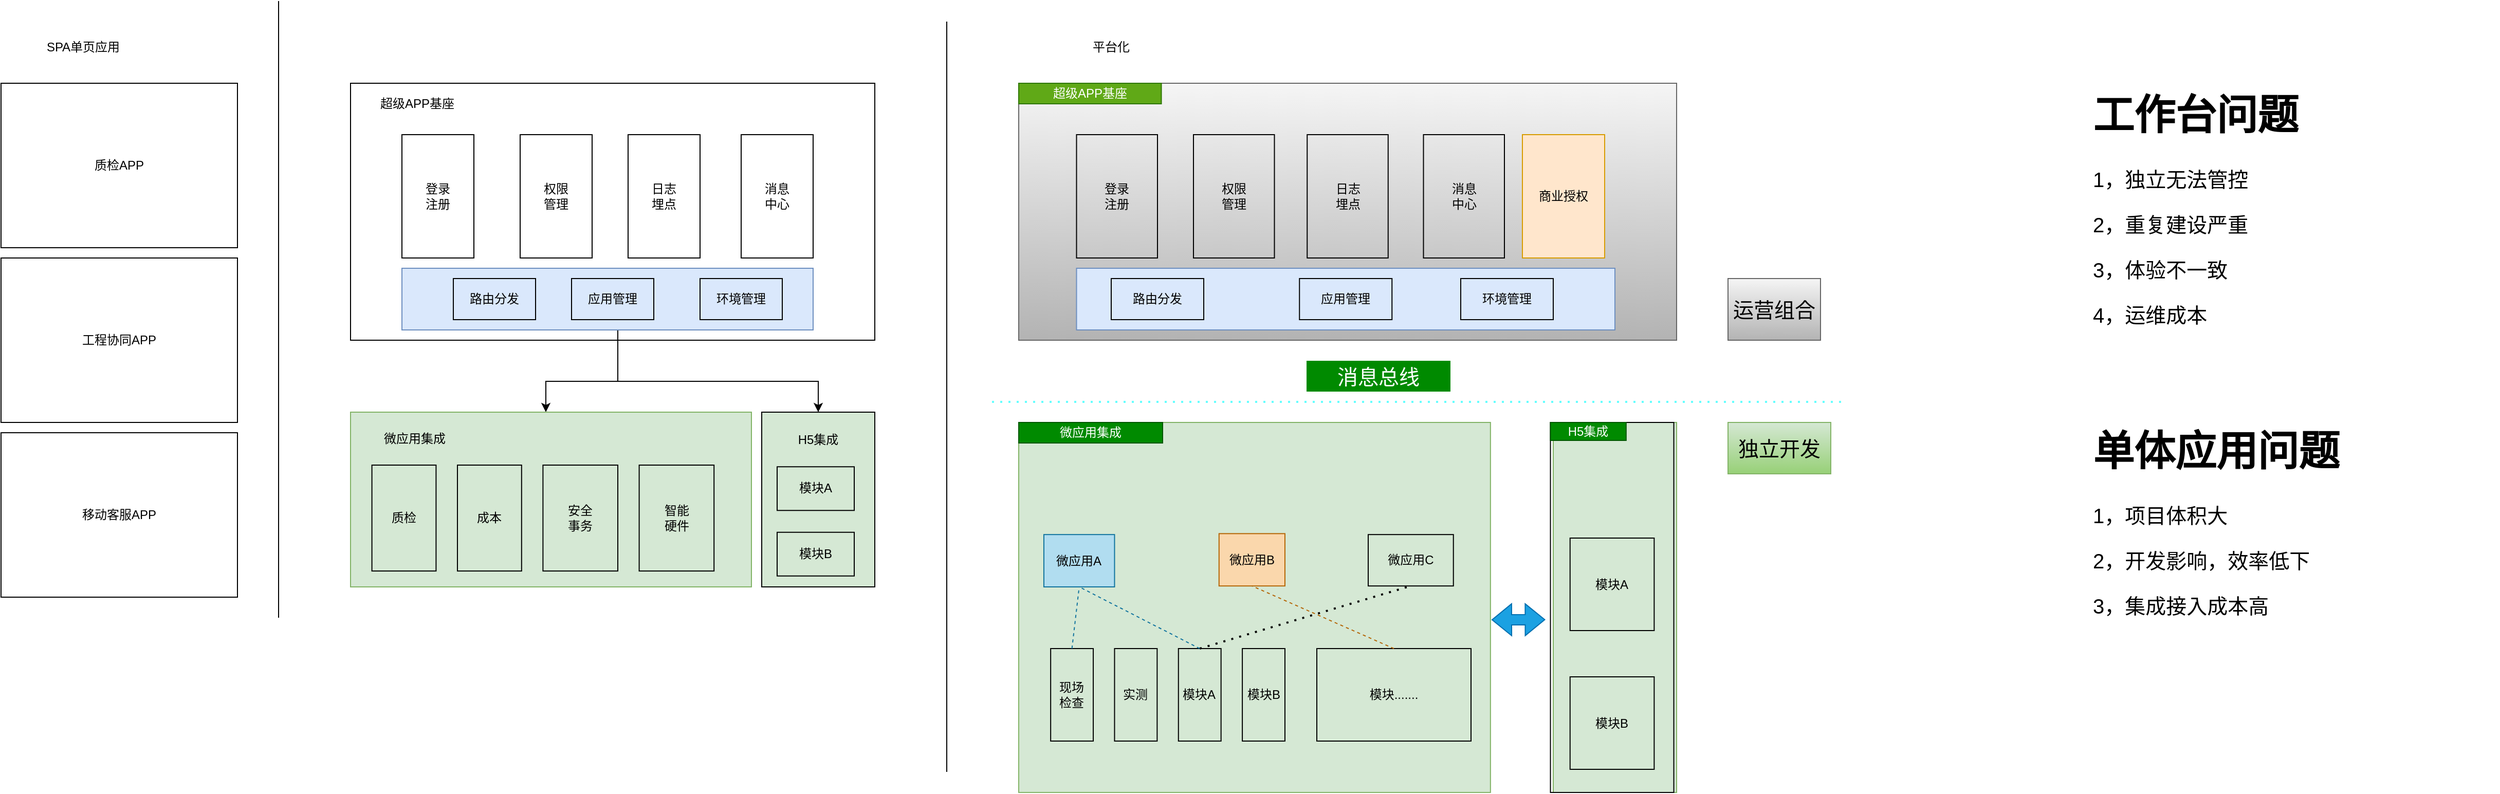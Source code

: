 <mxfile version="18.1.2" type="github">
  <diagram id="hzXEMu5ntENqVs4BT2l5" name="Page-1">
    <mxGraphModel dx="2253" dy="794" grid="1" gridSize="10" guides="1" tooltips="1" connect="1" arrows="1" fold="1" page="1" pageScale="1" pageWidth="827" pageHeight="1169" math="0" shadow="0">
      <root>
        <mxCell id="0" />
        <mxCell id="1" parent="0" />
        <mxCell id="AGVzu1iOlaWHoIZSJ21p-29" style="edgeStyle=orthogonalEdgeStyle;rounded=0;orthogonalLoop=1;jettySize=auto;html=1;entryX=0.5;entryY=0;entryDx=0;entryDy=0;" edge="1" parent="1" source="AGVzu1iOlaWHoIZSJ21p-11">
          <mxGeometry relative="1" as="geometry">
            <mxPoint x="-20" y="410" as="targetPoint" />
            <Array as="points">
              <mxPoint x="50" y="380" />
              <mxPoint x="-20" y="380" />
            </Array>
          </mxGeometry>
        </mxCell>
        <mxCell id="AGVzu1iOlaWHoIZSJ21p-30" style="edgeStyle=orthogonalEdgeStyle;rounded=0;orthogonalLoop=1;jettySize=auto;html=1;entryX=0.5;entryY=0;entryDx=0;entryDy=0;" edge="1" parent="1" source="AGVzu1iOlaWHoIZSJ21p-11" target="AGVzu1iOlaWHoIZSJ21p-7">
          <mxGeometry relative="1" as="geometry">
            <Array as="points">
              <mxPoint x="50" y="380" />
              <mxPoint x="245" y="380" />
            </Array>
          </mxGeometry>
        </mxCell>
        <mxCell id="AGVzu1iOlaWHoIZSJ21p-27" value="" style="group;fillColor=#d5e8d4;strokeColor=#82b366;" vertex="1" connectable="0" parent="1">
          <mxGeometry x="190" y="410" width="110" height="170" as="geometry" />
        </mxCell>
        <mxCell id="AGVzu1iOlaWHoIZSJ21p-7" value="" style="rounded=0;whiteSpace=wrap;html=1;fillColor=none;" vertex="1" parent="AGVzu1iOlaWHoIZSJ21p-27">
          <mxGeometry width="110" height="170" as="geometry" />
        </mxCell>
        <mxCell id="AGVzu1iOlaWHoIZSJ21p-16" value="H5集成" style="text;html=1;strokeColor=none;fillColor=none;align=center;verticalAlign=middle;whiteSpace=wrap;rounded=0;" vertex="1" parent="AGVzu1iOlaWHoIZSJ21p-27">
          <mxGeometry x="15" y="10.625" width="80" height="31.875" as="geometry" />
        </mxCell>
        <mxCell id="AGVzu1iOlaWHoIZSJ21p-17" value="模块A" style="rounded=0;whiteSpace=wrap;html=1;fillColor=none;" vertex="1" parent="AGVzu1iOlaWHoIZSJ21p-27">
          <mxGeometry x="15" y="53.125" width="75" height="42.5" as="geometry" />
        </mxCell>
        <mxCell id="AGVzu1iOlaWHoIZSJ21p-18" value="模块B" style="rounded=0;whiteSpace=wrap;html=1;fillColor=none;" vertex="1" parent="AGVzu1iOlaWHoIZSJ21p-27">
          <mxGeometry x="15" y="116.875" width="75" height="42.5" as="geometry" />
        </mxCell>
        <mxCell id="AGVzu1iOlaWHoIZSJ21p-33" value="" style="group" vertex="1" connectable="0" parent="1">
          <mxGeometry x="-210" y="410" width="390" height="170" as="geometry" />
        </mxCell>
        <mxCell id="AGVzu1iOlaWHoIZSJ21p-32" value="" style="rounded=0;whiteSpace=wrap;html=1;fillColor=#d5e8d4;shadow=0;strokeColor=#82b366;" vertex="1" parent="AGVzu1iOlaWHoIZSJ21p-33">
          <mxGeometry width="390.0" height="170" as="geometry" />
        </mxCell>
        <mxCell id="AGVzu1iOlaWHoIZSJ21p-4" value="质检" style="rounded=0;whiteSpace=wrap;html=1;fillColor=none;" vertex="1" parent="AGVzu1iOlaWHoIZSJ21p-33">
          <mxGeometry x="20.8" y="51.515" width="62.4" height="103.03" as="geometry" />
        </mxCell>
        <mxCell id="AGVzu1iOlaWHoIZSJ21p-5" value="成本" style="rounded=0;whiteSpace=wrap;html=1;fillColor=none;" vertex="1" parent="AGVzu1iOlaWHoIZSJ21p-33">
          <mxGeometry x="104.0" y="51.515" width="62.4" height="103.03" as="geometry" />
        </mxCell>
        <mxCell id="AGVzu1iOlaWHoIZSJ21p-6" value="安全&lt;br&gt;事务" style="rounded=0;whiteSpace=wrap;html=1;fillColor=none;" vertex="1" parent="AGVzu1iOlaWHoIZSJ21p-33">
          <mxGeometry x="187.2" y="51.515" width="72.8" height="103.03" as="geometry" />
        </mxCell>
        <mxCell id="AGVzu1iOlaWHoIZSJ21p-15" value="微应用集成" style="text;html=1;strokeColor=none;fillColor=none;align=center;verticalAlign=middle;whiteSpace=wrap;rounded=0;" vertex="1" parent="AGVzu1iOlaWHoIZSJ21p-33">
          <mxGeometry x="20.8" y="10.303" width="83.2" height="30.909" as="geometry" />
        </mxCell>
        <mxCell id="AGVzu1iOlaWHoIZSJ21p-40" value="智能&lt;br&gt;硬件" style="rounded=0;whiteSpace=wrap;html=1;fillColor=none;" vertex="1" parent="AGVzu1iOlaWHoIZSJ21p-33">
          <mxGeometry x="280.8" y="51.515" width="72.8" height="103.03" as="geometry" />
        </mxCell>
        <mxCell id="AGVzu1iOlaWHoIZSJ21p-44" value="" style="endArrow=none;html=1;rounded=0;" edge="1" parent="1">
          <mxGeometry width="50" height="50" relative="1" as="geometry">
            <mxPoint x="-280" y="610" as="sourcePoint" />
            <mxPoint x="-280" y="10" as="targetPoint" />
          </mxGeometry>
        </mxCell>
        <mxCell id="AGVzu1iOlaWHoIZSJ21p-45" value="质检APP" style="rounded=0;whiteSpace=wrap;html=1;shadow=0;strokeColor=default;fillColor=none;" vertex="1" parent="1">
          <mxGeometry x="-550" y="90" width="230" height="160" as="geometry" />
        </mxCell>
        <mxCell id="AGVzu1iOlaWHoIZSJ21p-47" value="工程协同APP" style="rounded=0;whiteSpace=wrap;html=1;shadow=0;strokeColor=default;fillColor=none;" vertex="1" parent="1">
          <mxGeometry x="-550" y="260" width="230" height="160" as="geometry" />
        </mxCell>
        <mxCell id="AGVzu1iOlaWHoIZSJ21p-48" value="移动客服APP" style="rounded=0;whiteSpace=wrap;html=1;shadow=0;strokeColor=default;fillColor=none;" vertex="1" parent="1">
          <mxGeometry x="-550" y="430" width="230" height="160" as="geometry" />
        </mxCell>
        <mxCell id="AGVzu1iOlaWHoIZSJ21p-49" value="SPA单页应用" style="text;html=1;strokeColor=none;fillColor=none;align=center;verticalAlign=middle;whiteSpace=wrap;rounded=0;shadow=0;" vertex="1" parent="1">
          <mxGeometry x="-550" y="40" width="160" height="30" as="geometry" />
        </mxCell>
        <mxCell id="AGVzu1iOlaWHoIZSJ21p-51" value="" style="endArrow=none;html=1;rounded=0;" edge="1" parent="1">
          <mxGeometry width="50" height="50" relative="1" as="geometry">
            <mxPoint x="370" y="760" as="sourcePoint" />
            <mxPoint x="370" y="30" as="targetPoint" />
          </mxGeometry>
        </mxCell>
        <mxCell id="AGVzu1iOlaWHoIZSJ21p-54" value="" style="group" vertex="1" connectable="0" parent="1">
          <mxGeometry x="-210" y="40" width="510" height="300" as="geometry" />
        </mxCell>
        <mxCell id="AGVzu1iOlaWHoIZSJ21p-1" value="" style="rounded=0;whiteSpace=wrap;html=1;fillColor=none;" vertex="1" parent="AGVzu1iOlaWHoIZSJ21p-54">
          <mxGeometry y="50" width="510" height="250" as="geometry" />
        </mxCell>
        <mxCell id="AGVzu1iOlaWHoIZSJ21p-31" value="" style="group;strokeColor=default;container=0;" vertex="1" connectable="0" parent="AGVzu1iOlaWHoIZSJ21p-54">
          <mxGeometry y="50" width="510" height="250" as="geometry" />
        </mxCell>
        <mxCell id="AGVzu1iOlaWHoIZSJ21p-41" value="" style="rounded=0;whiteSpace=wrap;html=1;shadow=0;fillColor=none;strokeColor=none;" vertex="1" parent="AGVzu1iOlaWHoIZSJ21p-54">
          <mxGeometry x="50" y="100" width="400" height="120" as="geometry" />
        </mxCell>
        <mxCell id="AGVzu1iOlaWHoIZSJ21p-2" value="超级APP基座" style="text;html=1;strokeColor=none;fillColor=none;align=center;verticalAlign=middle;whiteSpace=wrap;rounded=0;" vertex="1" parent="AGVzu1iOlaWHoIZSJ21p-54">
          <mxGeometry x="10" y="60" width="110" height="20" as="geometry" />
        </mxCell>
        <mxCell id="AGVzu1iOlaWHoIZSJ21p-10" value="" style="rounded=0;whiteSpace=wrap;html=1;fillColor=#dae8fc;strokeColor=#6c8ebf;" vertex="1" parent="AGVzu1iOlaWHoIZSJ21p-54">
          <mxGeometry x="50" y="230" width="400" height="60" as="geometry" />
        </mxCell>
        <mxCell id="AGVzu1iOlaWHoIZSJ21p-11" value="应用管理" style="rounded=0;whiteSpace=wrap;html=1;fillColor=none;" vertex="1" parent="AGVzu1iOlaWHoIZSJ21p-54">
          <mxGeometry x="215" y="240" width="80" height="40" as="geometry" />
        </mxCell>
        <mxCell id="AGVzu1iOlaWHoIZSJ21p-12" value="路由分发" style="rounded=0;whiteSpace=wrap;html=1;fillColor=none;" vertex="1" parent="AGVzu1iOlaWHoIZSJ21p-54">
          <mxGeometry x="100" y="240" width="80" height="40" as="geometry" />
        </mxCell>
        <mxCell id="AGVzu1iOlaWHoIZSJ21p-13" value="环境管理" style="rounded=0;whiteSpace=wrap;html=1;fillColor=none;" vertex="1" parent="AGVzu1iOlaWHoIZSJ21p-54">
          <mxGeometry x="340" y="240" width="80" height="40" as="geometry" />
        </mxCell>
        <mxCell id="AGVzu1iOlaWHoIZSJ21p-19" value="登录&lt;br&gt;注册" style="rounded=0;whiteSpace=wrap;html=1;fillColor=none;" vertex="1" parent="AGVzu1iOlaWHoIZSJ21p-54">
          <mxGeometry x="50" y="100" width="70" height="120" as="geometry" />
        </mxCell>
        <mxCell id="AGVzu1iOlaWHoIZSJ21p-20" value="权限&lt;br&gt;管理" style="rounded=0;whiteSpace=wrap;html=1;fillColor=none;" vertex="1" parent="AGVzu1iOlaWHoIZSJ21p-54">
          <mxGeometry x="165" y="100" width="70" height="120" as="geometry" />
        </mxCell>
        <mxCell id="AGVzu1iOlaWHoIZSJ21p-21" value="日志&lt;br&gt;埋点" style="rounded=0;whiteSpace=wrap;html=1;fillColor=none;" vertex="1" parent="AGVzu1iOlaWHoIZSJ21p-54">
          <mxGeometry x="270" y="100" width="70" height="120" as="geometry" />
        </mxCell>
        <mxCell id="AGVzu1iOlaWHoIZSJ21p-22" value="消息&lt;br&gt;中心" style="rounded=0;whiteSpace=wrap;html=1;fillColor=none;" vertex="1" parent="AGVzu1iOlaWHoIZSJ21p-54">
          <mxGeometry x="380" y="100" width="70" height="120" as="geometry" />
        </mxCell>
        <mxCell id="AGVzu1iOlaWHoIZSJ21p-57" value="" style="group;strokeColor=#666666;container=0;fillColor=#f5f5f5;gradientColor=#b3b3b3;" vertex="1" connectable="0" parent="1">
          <mxGeometry x="440" y="90" width="640" height="250" as="geometry" />
        </mxCell>
        <mxCell id="AGVzu1iOlaWHoIZSJ21p-58" value="" style="rounded=0;whiteSpace=wrap;html=1;shadow=0;fillColor=none;strokeColor=none;" vertex="1" parent="1">
          <mxGeometry x="496.25" y="140" width="450" height="120" as="geometry" />
        </mxCell>
        <mxCell id="AGVzu1iOlaWHoIZSJ21p-59" value="超级APP基座" style="text;html=1;strokeColor=#2D7600;fillColor=#60a917;align=center;verticalAlign=middle;whiteSpace=wrap;rounded=0;fontColor=#ffffff;" vertex="1" parent="1">
          <mxGeometry x="440" y="90" width="138.75" height="20" as="geometry" />
        </mxCell>
        <mxCell id="AGVzu1iOlaWHoIZSJ21p-60" value="" style="rounded=0;whiteSpace=wrap;html=1;fillColor=#dae8fc;strokeColor=#6c8ebf;" vertex="1" parent="1">
          <mxGeometry x="496.25" y="270" width="523.75" height="60" as="geometry" />
        </mxCell>
        <mxCell id="AGVzu1iOlaWHoIZSJ21p-61" value="应用管理" style="rounded=0;whiteSpace=wrap;html=1;fillColor=none;" vertex="1" parent="1">
          <mxGeometry x="713.13" y="280" width="90" height="40" as="geometry" />
        </mxCell>
        <mxCell id="AGVzu1iOlaWHoIZSJ21p-62" value="路由分发" style="rounded=0;whiteSpace=wrap;html=1;fillColor=none;" vertex="1" parent="1">
          <mxGeometry x="530" y="280" width="90" height="40" as="geometry" />
        </mxCell>
        <mxCell id="AGVzu1iOlaWHoIZSJ21p-63" value="环境管理" style="rounded=0;whiteSpace=wrap;html=1;fillColor=none;" vertex="1" parent="1">
          <mxGeometry x="870" y="280" width="90" height="40" as="geometry" />
        </mxCell>
        <mxCell id="AGVzu1iOlaWHoIZSJ21p-64" value="登录&lt;br&gt;注册" style="rounded=0;whiteSpace=wrap;html=1;fillColor=none;" vertex="1" parent="1">
          <mxGeometry x="496.25" y="140" width="78.75" height="120" as="geometry" />
        </mxCell>
        <mxCell id="AGVzu1iOlaWHoIZSJ21p-65" value="权限&lt;br&gt;管理" style="rounded=0;whiteSpace=wrap;html=1;fillColor=none;" vertex="1" parent="1">
          <mxGeometry x="610.005" y="140" width="78.75" height="120" as="geometry" />
        </mxCell>
        <mxCell id="AGVzu1iOlaWHoIZSJ21p-66" value="日志&lt;br&gt;埋点" style="rounded=0;whiteSpace=wrap;html=1;fillColor=none;" vertex="1" parent="1">
          <mxGeometry x="720.63" y="140" width="78.75" height="120" as="geometry" />
        </mxCell>
        <mxCell id="AGVzu1iOlaWHoIZSJ21p-68" value="消息&lt;br&gt;中心" style="rounded=0;whiteSpace=wrap;html=1;fillColor=none;" vertex="1" parent="1">
          <mxGeometry x="833.75" y="140" width="78.75" height="120" as="geometry" />
        </mxCell>
        <mxCell id="AGVzu1iOlaWHoIZSJ21p-69" value="平台化" style="text;html=1;strokeColor=none;fillColor=none;align=center;verticalAlign=middle;whiteSpace=wrap;rounded=0;shadow=0;" vertex="1" parent="1">
          <mxGeometry x="440" y="40" width="180" height="30" as="geometry" />
        </mxCell>
        <mxCell id="AGVzu1iOlaWHoIZSJ21p-71" value="商业授权" style="rounded=0;whiteSpace=wrap;html=1;shadow=0;strokeColor=#d79b00;fillColor=#ffe6cc;" vertex="1" parent="1">
          <mxGeometry x="930" y="140" width="80" height="120" as="geometry" />
        </mxCell>
        <mxCell id="AGVzu1iOlaWHoIZSJ21p-72" value="" style="group" vertex="1" connectable="0" parent="1">
          <mxGeometry x="440" y="420" width="460" height="360" as="geometry" />
        </mxCell>
        <mxCell id="AGVzu1iOlaWHoIZSJ21p-73" value="" style="rounded=0;whiteSpace=wrap;html=1;fillColor=#d5e8d4;shadow=0;strokeColor=#82b366;" vertex="1" parent="AGVzu1iOlaWHoIZSJ21p-72">
          <mxGeometry width="458.923" height="360" as="geometry" />
        </mxCell>
        <mxCell id="AGVzu1iOlaWHoIZSJ21p-74" value="微应用A" style="rounded=0;whiteSpace=wrap;html=1;fillColor=#b1ddf0;strokeColor=#10739e;" vertex="1" parent="AGVzu1iOlaWHoIZSJ21p-72">
          <mxGeometry x="24.479" y="109.09" width="68.756" height="50.91" as="geometry" />
        </mxCell>
        <mxCell id="AGVzu1iOlaWHoIZSJ21p-75" value="微应用B" style="rounded=0;whiteSpace=wrap;html=1;fillColor=#fad7ac;strokeColor=#b46504;" vertex="1" parent="AGVzu1iOlaWHoIZSJ21p-72">
          <mxGeometry x="194.89" y="108.18" width="64.094" height="50.91" as="geometry" />
        </mxCell>
        <mxCell id="AGVzu1iOlaWHoIZSJ21p-76" value="微应用C" style="rounded=0;whiteSpace=wrap;html=1;fillColor=none;" vertex="1" parent="AGVzu1iOlaWHoIZSJ21p-72">
          <mxGeometry x="339.997" y="109.09" width="82.875" height="50" as="geometry" />
        </mxCell>
        <mxCell id="AGVzu1iOlaWHoIZSJ21p-77" value="微应用集成" style="text;html=1;strokeColor=#005700;fillColor=#008a00;align=center;verticalAlign=middle;whiteSpace=wrap;rounded=0;fontColor=#ffffff;" vertex="1" parent="AGVzu1iOlaWHoIZSJ21p-72">
          <mxGeometry width="140" height="20" as="geometry" />
        </mxCell>
        <mxCell id="AGVzu1iOlaWHoIZSJ21p-86" value="现场&lt;br&gt;检查" style="rounded=0;whiteSpace=wrap;html=1;shadow=0;strokeColor=default;fillColor=none;labelPosition=center;verticalLabelPosition=middle;align=center;verticalAlign=middle;" vertex="1" parent="AGVzu1iOlaWHoIZSJ21p-72">
          <mxGeometry x="31.078" y="220" width="41.438" height="90" as="geometry" />
        </mxCell>
        <mxCell id="AGVzu1iOlaWHoIZSJ21p-87" value="实测" style="rounded=0;whiteSpace=wrap;html=1;shadow=0;strokeColor=default;fillColor=none;labelPosition=center;verticalLabelPosition=middle;align=center;verticalAlign=middle;" vertex="1" parent="AGVzu1iOlaWHoIZSJ21p-72">
          <mxGeometry x="93.235" y="220" width="41.438" height="90" as="geometry" />
        </mxCell>
        <mxCell id="AGVzu1iOlaWHoIZSJ21p-88" value="模块A" style="rounded=0;whiteSpace=wrap;html=1;shadow=0;strokeColor=default;fillColor=none;labelPosition=center;verticalLabelPosition=middle;align=center;verticalAlign=middle;" vertex="1" parent="AGVzu1iOlaWHoIZSJ21p-72">
          <mxGeometry x="155.391" y="220" width="41.438" height="90" as="geometry" />
        </mxCell>
        <mxCell id="AGVzu1iOlaWHoIZSJ21p-89" value="模块B" style="rounded=0;whiteSpace=wrap;html=1;shadow=0;strokeColor=default;fillColor=none;labelPosition=center;verticalLabelPosition=middle;align=center;verticalAlign=middle;" vertex="1" parent="AGVzu1iOlaWHoIZSJ21p-72">
          <mxGeometry x="217.548" y="220" width="41.438" height="90" as="geometry" />
        </mxCell>
        <mxCell id="AGVzu1iOlaWHoIZSJ21p-93" value="" style="endArrow=none;html=1;rounded=0;entryX=0.5;entryY=1;entryDx=0;entryDy=0;exitX=0.5;exitY=0;exitDx=0;exitDy=0;dashed=1;fillColor=#b1ddf0;strokeColor=#10739e;" edge="1" parent="AGVzu1iOlaWHoIZSJ21p-72" source="AGVzu1iOlaWHoIZSJ21p-86" target="AGVzu1iOlaWHoIZSJ21p-74">
          <mxGeometry width="50" height="50" relative="1" as="geometry">
            <mxPoint x="41.438" y="210" as="sourcePoint" />
            <mxPoint x="93.235" y="160" as="targetPoint" />
          </mxGeometry>
        </mxCell>
        <mxCell id="AGVzu1iOlaWHoIZSJ21p-94" value="" style="shape=flexArrow;endArrow=classic;startArrow=classic;html=1;rounded=0;entryX=-0.042;entryY=0.533;entryDx=0;entryDy=0;entryPerimeter=0;fillColor=#1ba1e2;strokeColor=#006EAF;" edge="1" parent="AGVzu1iOlaWHoIZSJ21p-72" target="AGVzu1iOlaWHoIZSJ21p-81">
          <mxGeometry width="100" height="100" relative="1" as="geometry">
            <mxPoint x="460" y="192" as="sourcePoint" />
            <mxPoint x="550" y="90" as="targetPoint" />
          </mxGeometry>
        </mxCell>
        <mxCell id="AGVzu1iOlaWHoIZSJ21p-108" value="模块......." style="rounded=0;whiteSpace=wrap;html=1;shadow=0;strokeColor=default;fillColor=none;labelPosition=center;verticalLabelPosition=middle;align=center;verticalAlign=middle;" vertex="1" parent="AGVzu1iOlaWHoIZSJ21p-72">
          <mxGeometry x="290" y="220" width="150" height="90" as="geometry" />
        </mxCell>
        <mxCell id="AGVzu1iOlaWHoIZSJ21p-109" value="" style="endArrow=none;html=1;rounded=0;entryX=0.5;entryY=1;entryDx=0;entryDy=0;exitX=0.5;exitY=0;exitDx=0;exitDy=0;dashed=1;fillColor=#b1ddf0;strokeColor=#10739e;" edge="1" parent="AGVzu1iOlaWHoIZSJ21p-72" source="AGVzu1iOlaWHoIZSJ21p-88" target="AGVzu1iOlaWHoIZSJ21p-74">
          <mxGeometry width="50" height="50" relative="1" as="geometry">
            <mxPoint x="70" y="220" as="sourcePoint" />
            <mxPoint x="120" y="170" as="targetPoint" />
          </mxGeometry>
        </mxCell>
        <mxCell id="AGVzu1iOlaWHoIZSJ21p-110" value="" style="endArrow=none;html=1;rounded=0;entryX=0.5;entryY=1;entryDx=0;entryDy=0;exitX=0.5;exitY=0;exitDx=0;exitDy=0;dashed=1;fillColor=#fad7ac;strokeColor=#b46504;" edge="1" parent="AGVzu1iOlaWHoIZSJ21p-72" source="AGVzu1iOlaWHoIZSJ21p-108" target="AGVzu1iOlaWHoIZSJ21p-75">
          <mxGeometry width="50" height="50" relative="1" as="geometry">
            <mxPoint x="110" y="210" as="sourcePoint" />
            <mxPoint x="160" y="160" as="targetPoint" />
          </mxGeometry>
        </mxCell>
        <mxCell id="AGVzu1iOlaWHoIZSJ21p-111" value="" style="endArrow=none;dashed=1;html=1;dashPattern=1 3;strokeWidth=2;rounded=0;exitX=0.5;exitY=0;exitDx=0;exitDy=0;entryX=0.5;entryY=1;entryDx=0;entryDy=0;" edge="1" parent="AGVzu1iOlaWHoIZSJ21p-72" source="AGVzu1iOlaWHoIZSJ21p-88" target="AGVzu1iOlaWHoIZSJ21p-76">
          <mxGeometry width="50" height="50" relative="1" as="geometry">
            <mxPoint x="230" y="210" as="sourcePoint" />
            <mxPoint x="270" y="160" as="targetPoint" />
          </mxGeometry>
        </mxCell>
        <mxCell id="AGVzu1iOlaWHoIZSJ21p-80" value="" style="group;fillColor=#d5e8d4;strokeColor=#82b366;" vertex="1" connectable="0" parent="1">
          <mxGeometry x="960" y="420" width="120" height="360" as="geometry" />
        </mxCell>
        <mxCell id="AGVzu1iOlaWHoIZSJ21p-81" value="" style="rounded=0;whiteSpace=wrap;html=1;fillColor=none;" vertex="1" parent="AGVzu1iOlaWHoIZSJ21p-80">
          <mxGeometry x="-2.73" width="120.0" height="360" as="geometry" />
        </mxCell>
        <mxCell id="AGVzu1iOlaWHoIZSJ21p-82" value="H5集成" style="text;html=1;strokeColor=#005700;fillColor=#008a00;align=center;verticalAlign=middle;whiteSpace=wrap;rounded=0;fontColor=#ffffff;" vertex="1" parent="AGVzu1iOlaWHoIZSJ21p-80">
          <mxGeometry x="-2.73" width="73.64" height="17.5" as="geometry" />
        </mxCell>
        <mxCell id="AGVzu1iOlaWHoIZSJ21p-83" value="模块A" style="rounded=0;whiteSpace=wrap;html=1;fillColor=none;" vertex="1" parent="AGVzu1iOlaWHoIZSJ21p-80">
          <mxGeometry x="16.364" y="112.5" width="81.818" height="90" as="geometry" />
        </mxCell>
        <mxCell id="AGVzu1iOlaWHoIZSJ21p-84" value="模块B" style="rounded=0;whiteSpace=wrap;html=1;fillColor=none;" vertex="1" parent="AGVzu1iOlaWHoIZSJ21p-80">
          <mxGeometry x="16.364" y="247.5" width="81.818" height="90" as="geometry" />
        </mxCell>
        <mxCell id="AGVzu1iOlaWHoIZSJ21p-114" value="" style="endArrow=none;dashed=1;html=1;dashPattern=1 3;strokeWidth=2;rounded=0;fillColor=#cce5ff;strokeColor=#66FFFF;" edge="1" parent="1">
          <mxGeometry width="50" height="50" relative="1" as="geometry">
            <mxPoint x="414" y="400" as="sourcePoint" />
            <mxPoint x="1244" y="400" as="targetPoint" />
          </mxGeometry>
        </mxCell>
        <mxCell id="AGVzu1iOlaWHoIZSJ21p-115" value="运营组合" style="text;html=1;strokeColor=#666666;fillColor=#f5f5f5;align=center;verticalAlign=middle;whiteSpace=wrap;rounded=0;shadow=0;labelBackgroundColor=none;fontSize=20;gradientColor=#b3b3b3;" vertex="1" parent="1">
          <mxGeometry x="1130" y="280" width="90" height="60" as="geometry" />
        </mxCell>
        <mxCell id="AGVzu1iOlaWHoIZSJ21p-116" value="独立开发" style="text;html=1;strokeColor=#82b366;fillColor=#d5e8d4;align=center;verticalAlign=middle;whiteSpace=wrap;rounded=0;shadow=0;fontSize=20;gradientColor=#97d077;" vertex="1" parent="1">
          <mxGeometry x="1130" y="420" width="100" height="50" as="geometry" />
        </mxCell>
        <mxCell id="AGVzu1iOlaWHoIZSJ21p-117" value="消息总线" style="text;html=1;strokeColor=none;fillColor=#008a00;align=center;verticalAlign=middle;whiteSpace=wrap;rounded=0;shadow=0;labelBackgroundColor=none;fontSize=20;fontColor=#ffffff;" vertex="1" parent="1">
          <mxGeometry x="720" y="360" width="140" height="30" as="geometry" />
        </mxCell>
        <mxCell id="AGVzu1iOlaWHoIZSJ21p-121" value="&lt;h1&gt;工作台问题&lt;/h1&gt;&lt;p&gt;1，独立无法管控&lt;/p&gt;&lt;p&gt;2，重复建设严重&lt;/p&gt;&lt;p&gt;3，体验不一致&lt;/p&gt;&lt;p&gt;4，运维成本&lt;/p&gt;" style="text;html=1;strokeColor=none;fillColor=none;spacing=5;spacingTop=-20;whiteSpace=wrap;overflow=hidden;rounded=0;shadow=0;labelBackgroundColor=none;fontSize=20;" vertex="1" parent="1">
          <mxGeometry x="1480" y="80" width="400" height="280" as="geometry" />
        </mxCell>
        <mxCell id="AGVzu1iOlaWHoIZSJ21p-122" value="&lt;h1&gt;单体应用问题&lt;/h1&gt;&lt;p&gt;1，项目体积大&lt;/p&gt;&lt;p&gt;2，开发影响，效率低下&lt;/p&gt;&lt;p&gt;3，集成接入成本高&lt;/p&gt;" style="text;html=1;strokeColor=none;fillColor=none;spacing=5;spacingTop=-20;whiteSpace=wrap;overflow=hidden;rounded=0;shadow=0;labelBackgroundColor=none;fontSize=20;" vertex="1" parent="1">
          <mxGeometry x="1480" y="407" width="390" height="283" as="geometry" />
        </mxCell>
      </root>
    </mxGraphModel>
  </diagram>
</mxfile>
